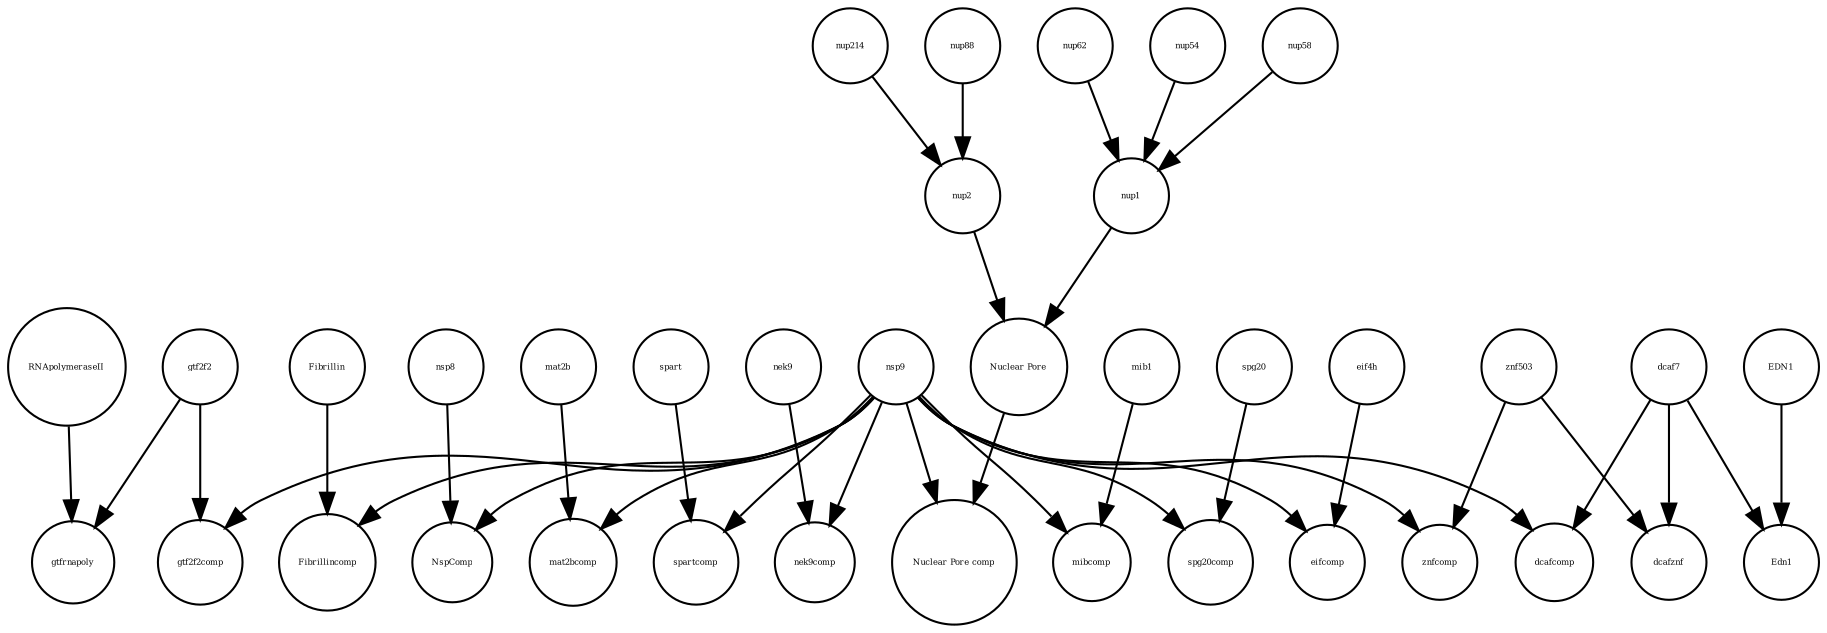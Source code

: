 strict digraph  {
gtf2f2 [annotation=urn_miriam_uniprot_P13984, bipartite=0, cls=macromolecule, fontsize=4, label=gtf2f2, shape=circle];
nup62 [annotation=urn_miriam_uniprot_P37198, bipartite=0, cls=macromolecule, fontsize=4, label=nup62, shape=circle];
Fibrillincomp [annotation="", bipartite=0, cls=complex, fontsize=4, label=Fibrillincomp, shape=circle];
NspComp [annotation="", bipartite=0, cls=complex, fontsize=4, label=NspComp, shape=circle];
znfcomp [annotation="", bipartite=0, cls=complex, fontsize=4, label=znfcomp, shape=circle];
gtfrnapoly [annotation="", bipartite=0, cls=complex, fontsize=4, label=gtfrnapoly, shape=circle];
"Nuclear Pore" [annotation="", bipartite=0, cls=complex, fontsize=4, label="Nuclear Pore", shape=circle];
nup88 [annotation=urn_miriam_uniprot_Q99567, bipartite=0, cls=macromolecule, fontsize=4, label=nup88, shape=circle];
znf503 [annotation=urn_miriam_uniprot_Q96F45, bipartite=0, cls=macromolecule, fontsize=4, label=znf503, shape=circle];
dcafcomp [annotation="", bipartite=0, cls=complex, fontsize=4, label=dcafcomp, shape=circle];
nup54 [annotation=urn_miriam_uniprot_Q7Z3B4, bipartite=0, cls=macromolecule, fontsize=4, label=nup54, shape=circle];
Fibrillin [annotation="", bipartite=0, cls=complex, fontsize=4, label=Fibrillin, shape=circle];
RNApolymeraseII [annotation=urn_miriam_uniprot_P30876, bipartite=0, cls=macromolecule, fontsize=4, label=RNApolymeraseII, shape=circle];
EDN1 [annotation="", bipartite=0, cls="nucleic acid feature", fontsize=4, label=EDN1, shape=circle];
nup2 [annotation="", bipartite=0, cls=complex, fontsize=4, label=nup2, shape=circle];
spart [annotation=urn_miriam_uniprot_Q8N0X7, bipartite=0, cls=macromolecule, fontsize=4, label=spart, shape=circle];
nek9 [annotation=urn_miriam_uniprot_Q8TD19, bipartite=0, cls=macromolecule, fontsize=4, label=nek9, shape=circle];
mat2bcomp [annotation="", bipartite=0, cls=complex, fontsize=4, label=mat2bcomp, shape=circle];
nsp8 [annotation=urn_miriam_uniprot_P0DTD1, bipartite=0, cls=macromolecule, fontsize=4, label=nsp8, shape=circle];
mib1 [annotation=urn_miriam_uniprot_Q86YT6, bipartite=0, cls=macromolecule, fontsize=4, label=mib1, shape=circle];
Edn1 [annotation="", bipartite=0, cls="nucleic acid feature", fontsize=4, label=Edn1, shape=circle];
spartcomp [annotation="", bipartite=0, cls=complex, fontsize=4, label=spartcomp, shape=circle];
dcafznf [annotation="", bipartite=0, cls=complex, fontsize=4, label=dcafznf, shape=circle];
nek9comp [annotation="", bipartite=0, cls=complex, fontsize=4, label=nek9comp, shape=circle];
eif4h [annotation=urn_miriam_uniprot_Q15056, bipartite=0, cls=macromolecule, fontsize=4, label=eif4h, shape=circle];
"Nuclear Pore comp" [annotation="", bipartite=0, cls=complex, fontsize=4, label="Nuclear Pore comp", shape=circle];
nup58 [annotation=urn_miriam_uniprot_Q9BVL2, bipartite=0, cls=macromolecule, fontsize=4, label=nup58, shape=circle];
nup214 [annotation=urn_miriam_uniprot_P35658, bipartite=0, cls=macromolecule, fontsize=4, label=nup214, shape=circle];
mibcomp [annotation="", bipartite=0, cls=complex, fontsize=4, label=mibcomp, shape=circle];
mat2b [annotation=urn_miriam_uniprot_Q9NZL9, bipartite=0, cls=macromolecule, fontsize=4, label=mat2b, shape=circle];
gtf2f2comp [annotation="", bipartite=0, cls=complex, fontsize=4, label=gtf2f2comp, shape=circle];
nup1 [annotation="", bipartite=0, cls=complex, fontsize=4, label=nup1, shape=circle];
nsp9 [annotation=urn_miriam_uniprot_P0DTD1, bipartite=0, cls=macromolecule, fontsize=4, label=nsp9, shape=circle];
spg20comp [annotation="", bipartite=0, cls=complex, fontsize=4, label=spg20comp, shape=circle];
dcaf7 [annotation=urn_miriam_uniprot_P61962, bipartite=0, cls=macromolecule, fontsize=4, label=dcaf7, shape=circle];
eifcomp [annotation="", bipartite=0, cls=complex, fontsize=4, label=eifcomp, shape=circle];
spg20 [annotation="", bipartite=0, cls=macromolecule, fontsize=4, label=spg20, shape=circle];
gtf2f2 -> gtf2f2comp  [annotation="", interaction_type=production];
gtf2f2 -> gtfrnapoly  [annotation="", interaction_type=production];
nup62 -> nup1  [annotation="", interaction_type=production];
"Nuclear Pore" -> "Nuclear Pore comp"  [annotation="", interaction_type=production];
nup88 -> nup2  [annotation="", interaction_type=production];
znf503 -> znfcomp  [annotation="", interaction_type=production];
znf503 -> dcafznf  [annotation="", interaction_type=production];
nup54 -> nup1  [annotation="", interaction_type=production];
Fibrillin -> Fibrillincomp  [annotation="", interaction_type=production];
RNApolymeraseII -> gtfrnapoly  [annotation="", interaction_type=production];
EDN1 -> Edn1  [annotation="", interaction_type=production];
nup2 -> "Nuclear Pore"  [annotation="", interaction_type=production];
spart -> spartcomp  [annotation="", interaction_type=production];
nek9 -> nek9comp  [annotation="", interaction_type=production];
nsp8 -> NspComp  [annotation="", interaction_type=production];
mib1 -> mibcomp  [annotation="", interaction_type=production];
eif4h -> eifcomp  [annotation="", interaction_type=production];
nup58 -> nup1  [annotation="", interaction_type=production];
nup214 -> nup2  [annotation="", interaction_type=production];
mat2b -> mat2bcomp  [annotation="", interaction_type=production];
nup1 -> "Nuclear Pore"  [annotation="", interaction_type=production];
nsp9 -> mat2bcomp  [annotation="", interaction_type=production];
nsp9 -> "Nuclear Pore comp"  [annotation="", interaction_type=production];
nsp9 -> NspComp  [annotation="", interaction_type=production];
nsp9 -> mibcomp  [annotation="", interaction_type=production];
nsp9 -> dcafcomp  [annotation="", interaction_type=production];
nsp9 -> gtf2f2comp  [annotation="", interaction_type=production];
nsp9 -> spartcomp  [annotation="", interaction_type=production];
nsp9 -> nek9comp  [annotation="", interaction_type=production];
nsp9 -> spg20comp  [annotation="", interaction_type=production];
nsp9 -> Fibrillincomp  [annotation="", interaction_type=production];
nsp9 -> znfcomp  [annotation="", interaction_type=production];
nsp9 -> eifcomp  [annotation="", interaction_type=production];
dcaf7 -> dcafcomp  [annotation="", interaction_type=production];
dcaf7 -> Edn1  [annotation=urn_miriam_pubmed_27880803, interaction_type=catalysis];
dcaf7 -> dcafznf  [annotation="", interaction_type=production];
spg20 -> spg20comp  [annotation="", interaction_type=production];
}
